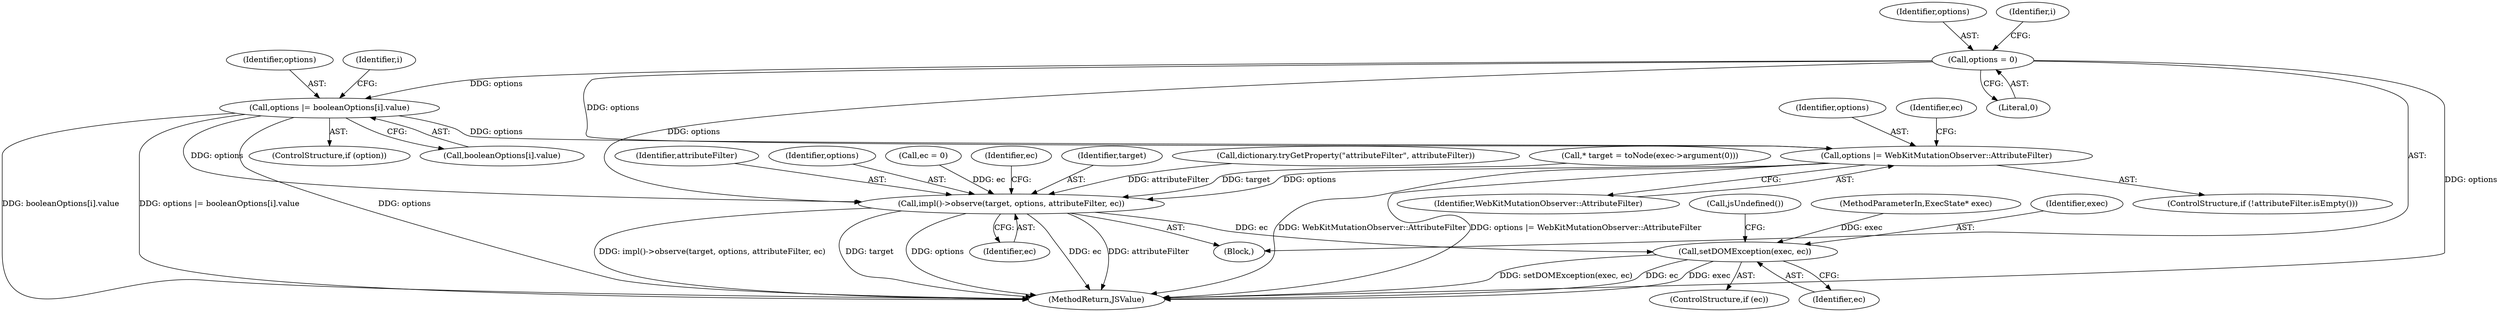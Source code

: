 digraph "0_Chrome_b944f670bb7a8a919daac497a4ea0536c954c201_6@array" {
"1000169" [label="(Call,options |= booleanOptions[i].value)"];
"1000138" [label="(Call,options = 0)"];
"1000187" [label="(Call,options |= WebKitMutationObserver::AttributeFilter)"];
"1000194" [label="(Call,impl()->observe(target, options, attributeFilter, ec))"];
"1000201" [label="(Call,setDOMException(exec, ec))"];
"1000139" [label="(Identifier,options)"];
"1000197" [label="(Identifier,attributeFilter)"];
"1000188" [label="(Identifier,options)"];
"1000198" [label="(Identifier,ec)"];
"1000196" [label="(Identifier,options)"];
"1000191" [label="(Call,ec = 0)"];
"1000194" [label="(Call,impl()->observe(target, options, attributeFilter, ec))"];
"1000167" [label="(ControlStructure,if (option))"];
"1000206" [label="(MethodReturn,JSValue)"];
"1000205" [label="(Call,jsUndefined())"];
"1000171" [label="(Call,booleanOptions[i].value)"];
"1000140" [label="(Literal,0)"];
"1000189" [label="(Identifier,WebKitMutationObserver::AttributeFilter)"];
"1000184" [label="(ControlStructure,if (!attributeFilter.isEmpty()))"];
"1000101" [label="(MethodParameterIn,ExecState* exec)"];
"1000138" [label="(Call,options = 0)"];
"1000169" [label="(Call,options |= booleanOptions[i].value)"];
"1000203" [label="(Identifier,ec)"];
"1000200" [label="(Identifier,ec)"];
"1000187" [label="(Call,options |= WebKitMutationObserver::AttributeFilter)"];
"1000102" [label="(Block,)"];
"1000202" [label="(Identifier,exec)"];
"1000195" [label="(Identifier,target)"];
"1000201" [label="(Call,setDOMException(exec, ec))"];
"1000179" [label="(Call,dictionary.tryGetProperty(\"attributeFilter\", attributeFilter))"];
"1000192" [label="(Identifier,ec)"];
"1000170" [label="(Identifier,options)"];
"1000114" [label="(Call,* target = toNode(exec->argument(0)))"];
"1000150" [label="(Identifier,i)"];
"1000199" [label="(ControlStructure,if (ec))"];
"1000144" [label="(Identifier,i)"];
"1000169" -> "1000167"  [label="AST: "];
"1000169" -> "1000171"  [label="CFG: "];
"1000170" -> "1000169"  [label="AST: "];
"1000171" -> "1000169"  [label="AST: "];
"1000150" -> "1000169"  [label="CFG: "];
"1000169" -> "1000206"  [label="DDG: options |= booleanOptions[i].value"];
"1000169" -> "1000206"  [label="DDG: options"];
"1000169" -> "1000206"  [label="DDG: booleanOptions[i].value"];
"1000138" -> "1000169"  [label="DDG: options"];
"1000169" -> "1000187"  [label="DDG: options"];
"1000169" -> "1000194"  [label="DDG: options"];
"1000138" -> "1000102"  [label="AST: "];
"1000138" -> "1000140"  [label="CFG: "];
"1000139" -> "1000138"  [label="AST: "];
"1000140" -> "1000138"  [label="AST: "];
"1000144" -> "1000138"  [label="CFG: "];
"1000138" -> "1000206"  [label="DDG: options"];
"1000138" -> "1000187"  [label="DDG: options"];
"1000138" -> "1000194"  [label="DDG: options"];
"1000187" -> "1000184"  [label="AST: "];
"1000187" -> "1000189"  [label="CFG: "];
"1000188" -> "1000187"  [label="AST: "];
"1000189" -> "1000187"  [label="AST: "];
"1000192" -> "1000187"  [label="CFG: "];
"1000187" -> "1000206"  [label="DDG: options |= WebKitMutationObserver::AttributeFilter"];
"1000187" -> "1000206"  [label="DDG: WebKitMutationObserver::AttributeFilter"];
"1000187" -> "1000194"  [label="DDG: options"];
"1000194" -> "1000102"  [label="AST: "];
"1000194" -> "1000198"  [label="CFG: "];
"1000195" -> "1000194"  [label="AST: "];
"1000196" -> "1000194"  [label="AST: "];
"1000197" -> "1000194"  [label="AST: "];
"1000198" -> "1000194"  [label="AST: "];
"1000200" -> "1000194"  [label="CFG: "];
"1000194" -> "1000206"  [label="DDG: attributeFilter"];
"1000194" -> "1000206"  [label="DDG: impl()->observe(target, options, attributeFilter, ec)"];
"1000194" -> "1000206"  [label="DDG: target"];
"1000194" -> "1000206"  [label="DDG: options"];
"1000194" -> "1000206"  [label="DDG: ec"];
"1000114" -> "1000194"  [label="DDG: target"];
"1000179" -> "1000194"  [label="DDG: attributeFilter"];
"1000191" -> "1000194"  [label="DDG: ec"];
"1000194" -> "1000201"  [label="DDG: ec"];
"1000201" -> "1000199"  [label="AST: "];
"1000201" -> "1000203"  [label="CFG: "];
"1000202" -> "1000201"  [label="AST: "];
"1000203" -> "1000201"  [label="AST: "];
"1000205" -> "1000201"  [label="CFG: "];
"1000201" -> "1000206"  [label="DDG: setDOMException(exec, ec)"];
"1000201" -> "1000206"  [label="DDG: ec"];
"1000201" -> "1000206"  [label="DDG: exec"];
"1000101" -> "1000201"  [label="DDG: exec"];
}
